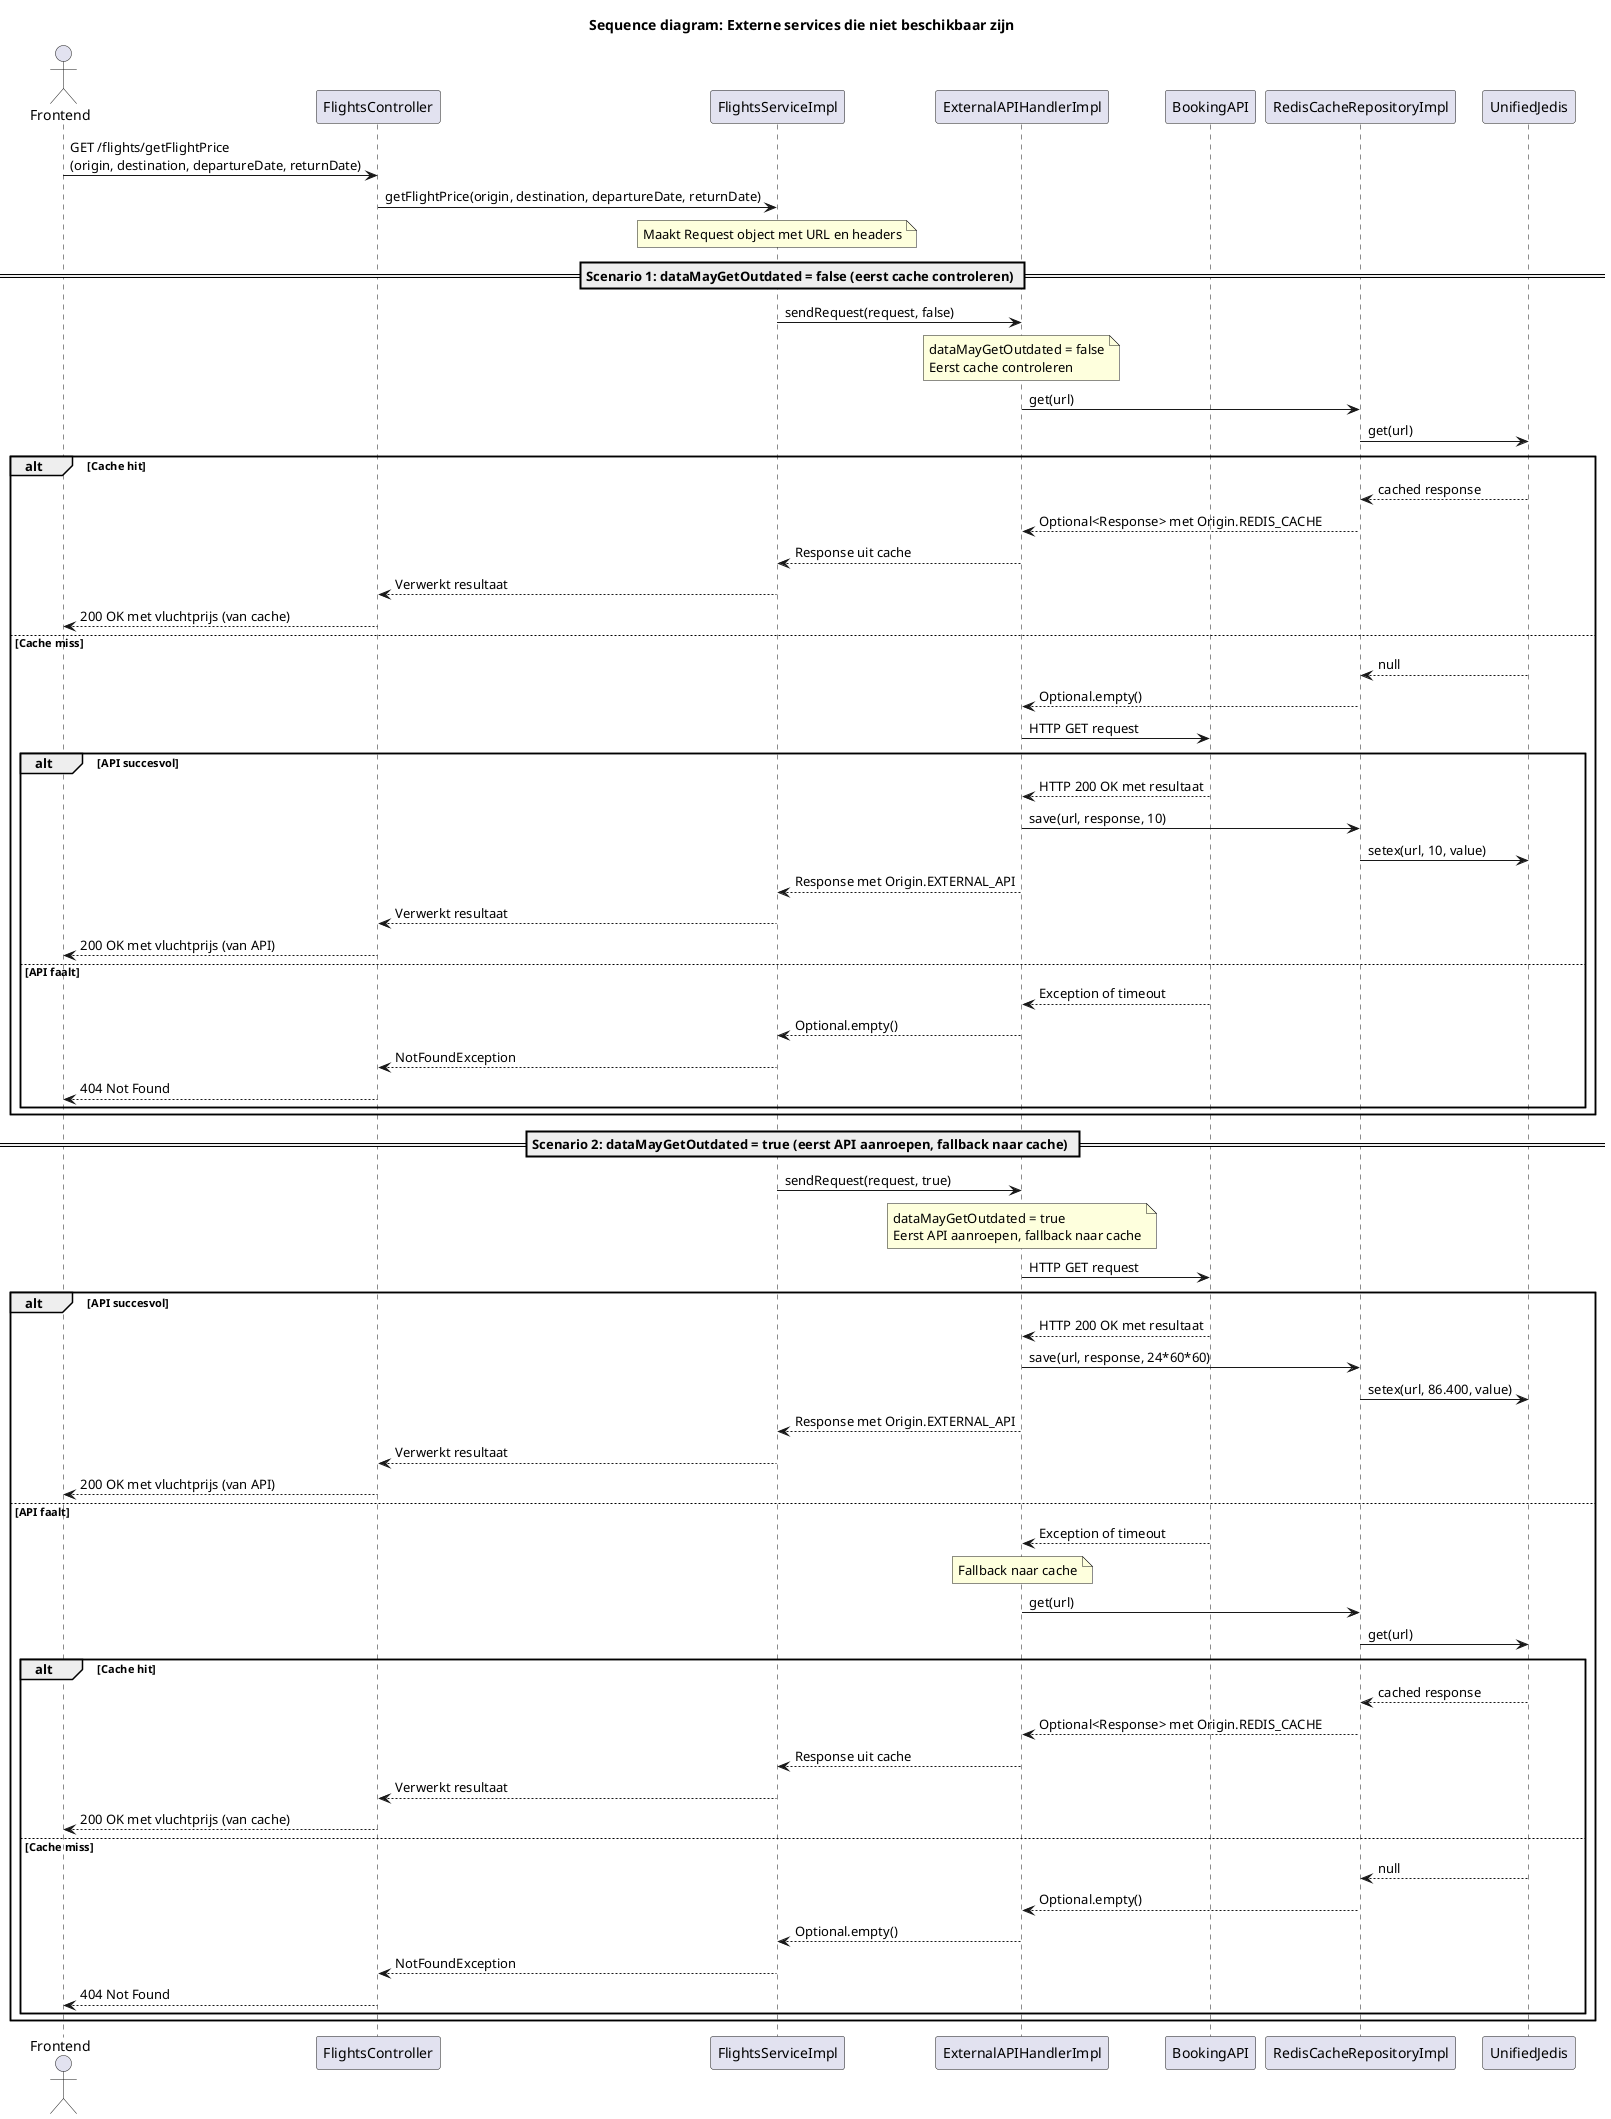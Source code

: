 @startuml
title Sequence diagram: Externe services die niet beschikbaar zijn

actor Frontend
participant FlightsController
participant FlightsServiceImpl
participant ExternalAPIHandlerImpl
participant BookingAPI
participant RedisCacheRepositoryImpl
participant UnifiedJedis

Frontend -> FlightsController: GET /flights/getFlightPrice\n(origin, destination, departureDate, returnDate)
FlightsController -> FlightsServiceImpl: getFlightPrice(origin, destination, departureDate, returnDate)

note over FlightsServiceImpl: Maakt Request object met URL en headers

== Scenario 1: dataMayGetOutdated = false (eerst cache controleren) ==

FlightsServiceImpl -> ExternalAPIHandlerImpl: sendRequest(request, false)

note over ExternalAPIHandlerImpl: dataMayGetOutdated = false\nEerst cache controleren

ExternalAPIHandlerImpl -> RedisCacheRepositoryImpl: get(url)
RedisCacheRepositoryImpl -> UnifiedJedis: get(url)

alt Cache hit
    UnifiedJedis --> RedisCacheRepositoryImpl: cached response
    RedisCacheRepositoryImpl --> ExternalAPIHandlerImpl: Optional<Response> met Origin.REDIS_CACHE
    ExternalAPIHandlerImpl --> FlightsServiceImpl: Response uit cache
    FlightsServiceImpl --> FlightsController: Verwerkt resultaat
    FlightsController --> Frontend: 200 OK met vluchtprijs (van cache)

else Cache miss
    UnifiedJedis --> RedisCacheRepositoryImpl: null
    RedisCacheRepositoryImpl --> ExternalAPIHandlerImpl: Optional.empty()

    ExternalAPIHandlerImpl -> BookingAPI: HTTP GET request

    alt API succesvol
        BookingAPI --> ExternalAPIHandlerImpl: HTTP 200 OK met resultaat
        ExternalAPIHandlerImpl -> RedisCacheRepositoryImpl: save(url, response, 10)
        RedisCacheRepositoryImpl -> UnifiedJedis: setex(url, 10, value)
        ExternalAPIHandlerImpl --> FlightsServiceImpl: Response met Origin.EXTERNAL_API
        FlightsServiceImpl --> FlightsController: Verwerkt resultaat
        FlightsController --> Frontend: 200 OK met vluchtprijs (van API)

    else API faalt
        BookingAPI --> ExternalAPIHandlerImpl: Exception of timeout
        ExternalAPIHandlerImpl --> FlightsServiceImpl: Optional.empty()
        FlightsServiceImpl --> FlightsController: NotFoundException
        FlightsController --> Frontend: 404 Not Found
    end
end


== Scenario 2: dataMayGetOutdated = true (eerst API aanroepen, fallback naar cache) ==

FlightsServiceImpl -> ExternalAPIHandlerImpl: sendRequest(request, true)

note over ExternalAPIHandlerImpl: dataMayGetOutdated = true\nEerst API aanroepen, fallback naar cache

ExternalAPIHandlerImpl -> BookingAPI: HTTP GET request

alt API succesvol
    BookingAPI --> ExternalAPIHandlerImpl: HTTP 200 OK met resultaat
    ExternalAPIHandlerImpl -> RedisCacheRepositoryImpl: save(url, response, 24*60*60)
    RedisCacheRepositoryImpl -> UnifiedJedis: setex(url, 86.400, value)
    ExternalAPIHandlerImpl --> FlightsServiceImpl: Response met Origin.EXTERNAL_API
    FlightsServiceImpl --> FlightsController: Verwerkt resultaat
    FlightsController --> Frontend: 200 OK met vluchtprijs (van API)

else API faalt
    BookingAPI --> ExternalAPIHandlerImpl: Exception of timeout

    note over ExternalAPIHandlerImpl: Fallback naar cache

    ExternalAPIHandlerImpl -> RedisCacheRepositoryImpl: get(url)
    RedisCacheRepositoryImpl -> UnifiedJedis: get(url)

    alt Cache hit
        UnifiedJedis --> RedisCacheRepositoryImpl: cached response
        RedisCacheRepositoryImpl --> ExternalAPIHandlerImpl: Optional<Response> met Origin.REDIS_CACHE
        ExternalAPIHandlerImpl --> FlightsServiceImpl: Response uit cache
        FlightsServiceImpl --> FlightsController: Verwerkt resultaat
        FlightsController --> Frontend: 200 OK met vluchtprijs (van cache)

    else Cache miss
        UnifiedJedis --> RedisCacheRepositoryImpl: null
        RedisCacheRepositoryImpl --> ExternalAPIHandlerImpl: Optional.empty()
        ExternalAPIHandlerImpl --> FlightsServiceImpl: Optional.empty()
        FlightsServiceImpl --> FlightsController: NotFoundException
        FlightsController --> Frontend: 404 Not Found
    end

end


@enduml
